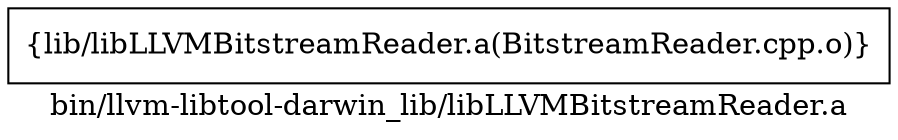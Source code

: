 digraph "bin/llvm-libtool-darwin_lib/libLLVMBitstreamReader.a" {
	label="bin/llvm-libtool-darwin_lib/libLLVMBitstreamReader.a";
	rankdir=LR;

	Node0x555e67aca9e8 [shape=record,shape=box,group=0,label="{lib/libLLVMBitstreamReader.a(BitstreamReader.cpp.o)}"];
}
